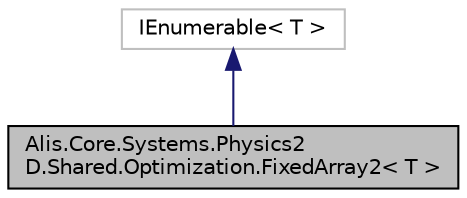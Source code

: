 digraph "Alis.Core.Systems.Physics2D.Shared.Optimization.FixedArray2&lt; T &gt;"
{
 // LATEX_PDF_SIZE
  edge [fontname="Helvetica",fontsize="10",labelfontname="Helvetica",labelfontsize="10"];
  node [fontname="Helvetica",fontsize="10",shape=record];
  Node1 [label="Alis.Core.Systems.Physics2\lD.Shared.Optimization.FixedArray2\< T \>",height=0.2,width=0.4,color="black", fillcolor="grey75", style="filled", fontcolor="black",tooltip="The fixed array"];
  Node2 -> Node1 [dir="back",color="midnightblue",fontsize="10",style="solid",fontname="Helvetica"];
  Node2 [label="IEnumerable\< T \>",height=0.2,width=0.4,color="grey75", fillcolor="white", style="filled",tooltip=" "];
}

